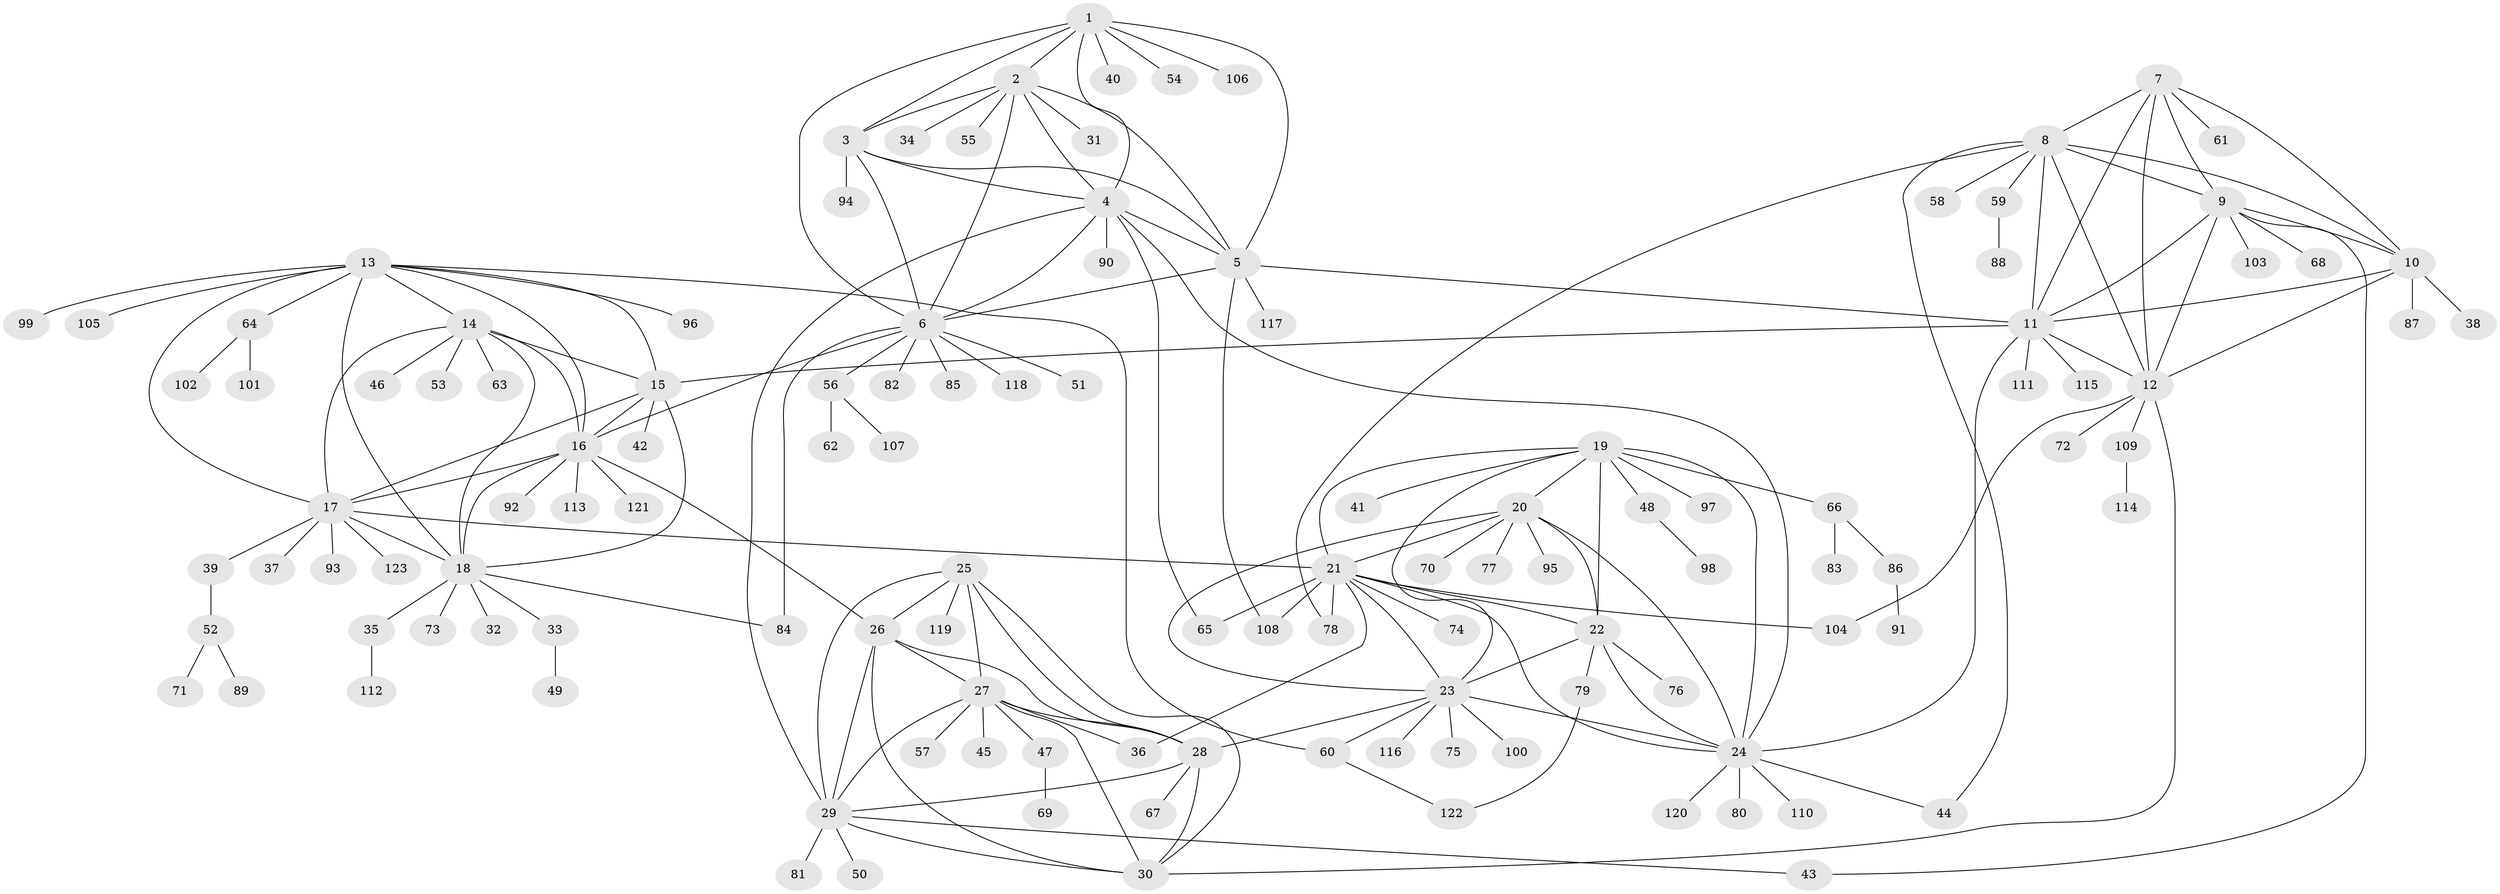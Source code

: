 // Generated by graph-tools (version 1.1) at 2025/37/03/09/25 02:37:33]
// undirected, 123 vertices, 188 edges
graph export_dot {
graph [start="1"]
  node [color=gray90,style=filled];
  1;
  2;
  3;
  4;
  5;
  6;
  7;
  8;
  9;
  10;
  11;
  12;
  13;
  14;
  15;
  16;
  17;
  18;
  19;
  20;
  21;
  22;
  23;
  24;
  25;
  26;
  27;
  28;
  29;
  30;
  31;
  32;
  33;
  34;
  35;
  36;
  37;
  38;
  39;
  40;
  41;
  42;
  43;
  44;
  45;
  46;
  47;
  48;
  49;
  50;
  51;
  52;
  53;
  54;
  55;
  56;
  57;
  58;
  59;
  60;
  61;
  62;
  63;
  64;
  65;
  66;
  67;
  68;
  69;
  70;
  71;
  72;
  73;
  74;
  75;
  76;
  77;
  78;
  79;
  80;
  81;
  82;
  83;
  84;
  85;
  86;
  87;
  88;
  89;
  90;
  91;
  92;
  93;
  94;
  95;
  96;
  97;
  98;
  99;
  100;
  101;
  102;
  103;
  104;
  105;
  106;
  107;
  108;
  109;
  110;
  111;
  112;
  113;
  114;
  115;
  116;
  117;
  118;
  119;
  120;
  121;
  122;
  123;
  1 -- 2;
  1 -- 3;
  1 -- 4;
  1 -- 5;
  1 -- 6;
  1 -- 40;
  1 -- 54;
  1 -- 106;
  2 -- 3;
  2 -- 4;
  2 -- 5;
  2 -- 6;
  2 -- 31;
  2 -- 34;
  2 -- 55;
  3 -- 4;
  3 -- 5;
  3 -- 6;
  3 -- 94;
  4 -- 5;
  4 -- 6;
  4 -- 24;
  4 -- 29;
  4 -- 65;
  4 -- 90;
  5 -- 6;
  5 -- 11;
  5 -- 108;
  5 -- 117;
  6 -- 16;
  6 -- 51;
  6 -- 56;
  6 -- 82;
  6 -- 84;
  6 -- 85;
  6 -- 118;
  7 -- 8;
  7 -- 9;
  7 -- 10;
  7 -- 11;
  7 -- 12;
  7 -- 61;
  8 -- 9;
  8 -- 10;
  8 -- 11;
  8 -- 12;
  8 -- 44;
  8 -- 58;
  8 -- 59;
  8 -- 78;
  9 -- 10;
  9 -- 11;
  9 -- 12;
  9 -- 43;
  9 -- 68;
  9 -- 103;
  10 -- 11;
  10 -- 12;
  10 -- 38;
  10 -- 87;
  11 -- 12;
  11 -- 15;
  11 -- 24;
  11 -- 111;
  11 -- 115;
  12 -- 30;
  12 -- 72;
  12 -- 104;
  12 -- 109;
  13 -- 14;
  13 -- 15;
  13 -- 16;
  13 -- 17;
  13 -- 18;
  13 -- 60;
  13 -- 64;
  13 -- 96;
  13 -- 99;
  13 -- 105;
  14 -- 15;
  14 -- 16;
  14 -- 17;
  14 -- 18;
  14 -- 46;
  14 -- 53;
  14 -- 63;
  15 -- 16;
  15 -- 17;
  15 -- 18;
  15 -- 42;
  16 -- 17;
  16 -- 18;
  16 -- 26;
  16 -- 92;
  16 -- 113;
  16 -- 121;
  17 -- 18;
  17 -- 21;
  17 -- 37;
  17 -- 39;
  17 -- 93;
  17 -- 123;
  18 -- 32;
  18 -- 33;
  18 -- 35;
  18 -- 73;
  18 -- 84;
  19 -- 20;
  19 -- 21;
  19 -- 22;
  19 -- 23;
  19 -- 24;
  19 -- 41;
  19 -- 48;
  19 -- 66;
  19 -- 97;
  20 -- 21;
  20 -- 22;
  20 -- 23;
  20 -- 24;
  20 -- 70;
  20 -- 77;
  20 -- 95;
  21 -- 22;
  21 -- 23;
  21 -- 24;
  21 -- 36;
  21 -- 65;
  21 -- 74;
  21 -- 78;
  21 -- 104;
  21 -- 108;
  22 -- 23;
  22 -- 24;
  22 -- 76;
  22 -- 79;
  23 -- 24;
  23 -- 28;
  23 -- 60;
  23 -- 75;
  23 -- 100;
  23 -- 116;
  24 -- 44;
  24 -- 80;
  24 -- 110;
  24 -- 120;
  25 -- 26;
  25 -- 27;
  25 -- 28;
  25 -- 29;
  25 -- 30;
  25 -- 119;
  26 -- 27;
  26 -- 28;
  26 -- 29;
  26 -- 30;
  27 -- 28;
  27 -- 29;
  27 -- 30;
  27 -- 36;
  27 -- 45;
  27 -- 47;
  27 -- 57;
  28 -- 29;
  28 -- 30;
  28 -- 67;
  29 -- 30;
  29 -- 43;
  29 -- 50;
  29 -- 81;
  33 -- 49;
  35 -- 112;
  39 -- 52;
  47 -- 69;
  48 -- 98;
  52 -- 71;
  52 -- 89;
  56 -- 62;
  56 -- 107;
  59 -- 88;
  60 -- 122;
  64 -- 101;
  64 -- 102;
  66 -- 83;
  66 -- 86;
  79 -- 122;
  86 -- 91;
  109 -- 114;
}

